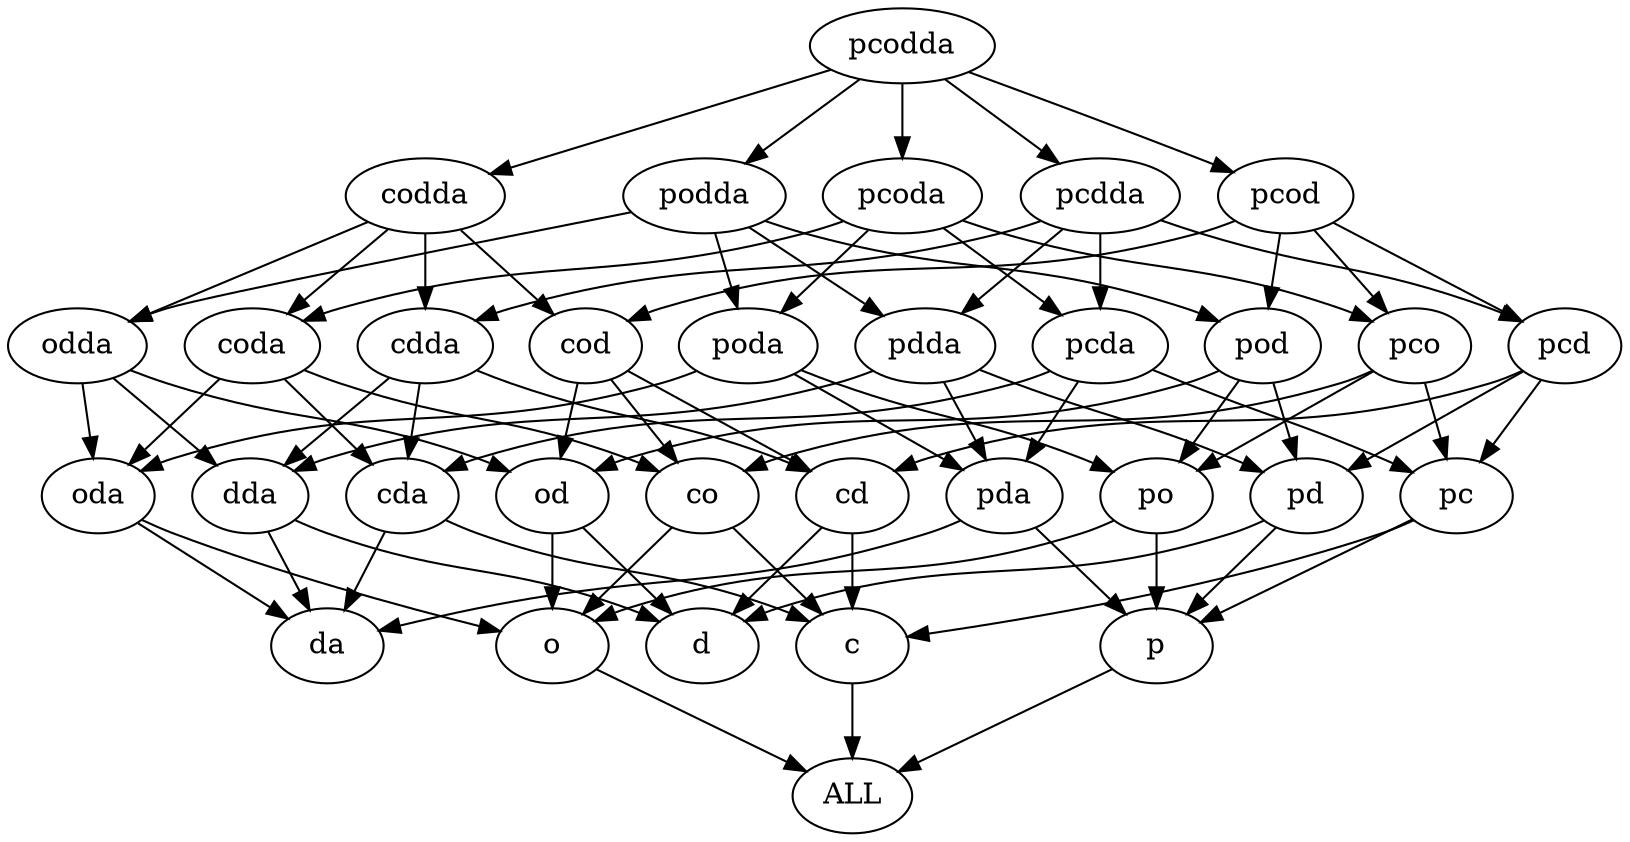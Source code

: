 digraph G {
pcodda ->  codda;
pcodda ->  podda;
pcodda ->  pcdda;
pcodda ->  pcoda;
pcodda ->  pcod;
codda ->  odda;
codda ->  cdda;
codda ->  coda;
codda ->  cod;
podda ->  odda;
podda ->  pdda;
podda ->  poda;
podda ->  pod;
pcdda ->  cdda;
pcdda ->  pdda;
pcdda ->  pcda;
pcdda ->  pcd;
pcoda ->  coda;
pcoda ->  poda;
pcoda ->  pcda;
pcoda ->  pco;
pcod ->  cod;
pcod ->  pod;
pcod ->  pcd;
pcod ->  pco;
odda ->  dda;
odda ->  oda;
odda ->  od;
cdda ->  dda;
cdda ->  cda;
cdda ->  cd;
coda ->  oda;
coda ->  cda;
coda ->  co;
cod ->  od;
cod ->  cd;
cod ->  co;
pdda ->  dda;
pdda ->  pda;
pdda ->  pd;
poda ->  oda;
poda ->  pda;
poda ->  po;
pod ->  od;
pod ->  pd;
pod ->  po;
pcda ->  cda;
pcda ->  pda;
pcda ->  pc;
pcd ->  cd;
pcd ->  pd;
pcd ->  pc;
pco ->  co;
pco ->  po;
pco ->  pc;
dda ->  da;
dda ->  d;
oda ->  da;
oda ->  o;
od ->  d;
od ->  o;
cda ->  da;
cda ->  c;
cd ->  d;
cd ->  c;
co ->  o;
co ->  c;
pda ->  da;
pda ->  p;
pd ->  d;
pd ->  p;
po ->  o;
po ->  p;
pc ->  c;
pc ->  p;
da;
d;
o ->  ALL;
o;
c ->  ALL;
c;
p ->  ALL;
pd;
p;
oda;
poda;
pda;
po;
od;
pod;
cdda;
dda;
cda;
cd;
pdda;
pcdda;
pcda;
pcd;
pc;
coda;
co;
pcoda;
pco;
cod;
pcod;
codda;
odda;
podda;
ALL;
}